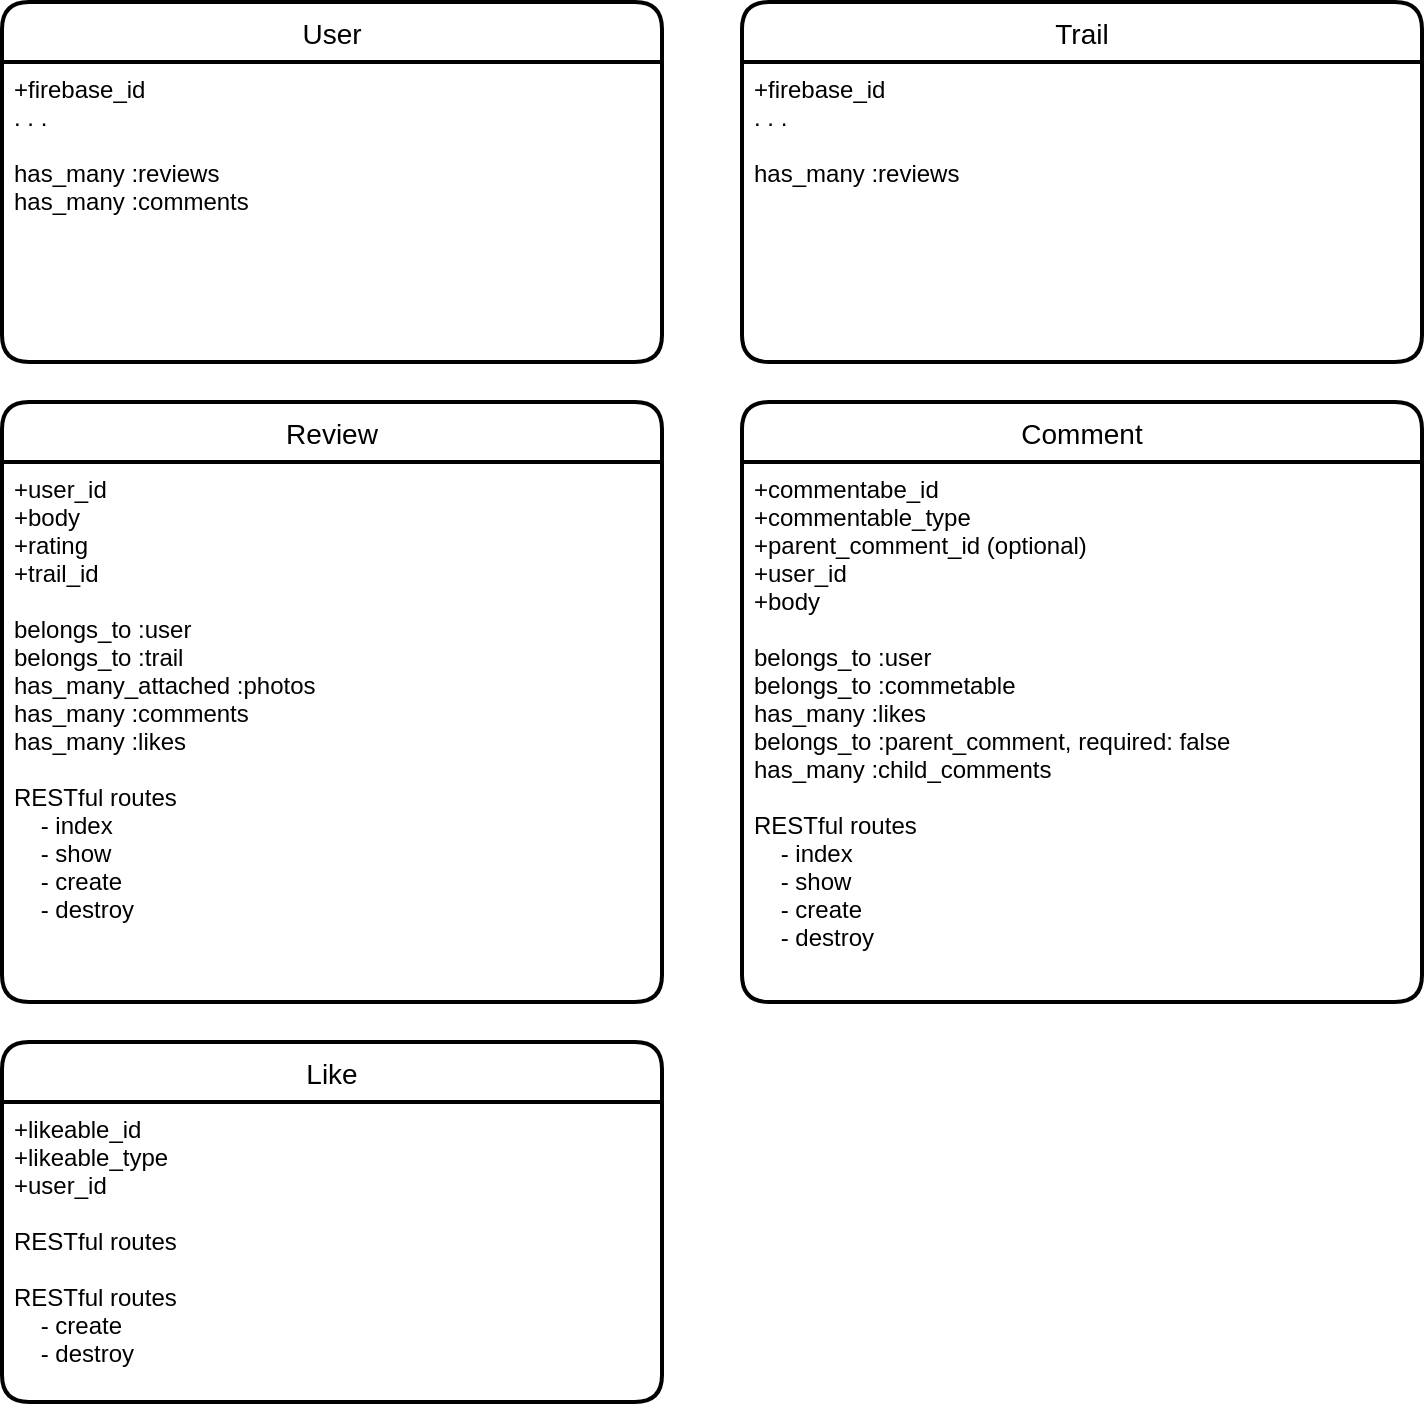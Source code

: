 <mxfile version="16.4.5" type="github">
  <diagram id="R2lEEEUBdFMjLlhIrx00" name="Page-1">
    <mxGraphModel dx="1186" dy="1309" grid="1" gridSize="10" guides="1" tooltips="1" connect="1" arrows="1" fold="1" page="1" pageScale="1" pageWidth="850" pageHeight="1100" math="0" shadow="0" extFonts="Permanent Marker^https://fonts.googleapis.com/css?family=Permanent+Marker">
      <root>
        <mxCell id="0" />
        <mxCell id="1" parent="0" />
        <mxCell id="oHXYVlpxxIAV_x4sxMKH-14" value="Review" style="swimlane;childLayout=stackLayout;horizontal=1;startSize=30;horizontalStack=0;rounded=1;fontSize=14;fontStyle=0;strokeWidth=2;resizeParent=0;resizeLast=1;shadow=0;dashed=0;align=center;" parent="1" vertex="1">
          <mxGeometry x="30" y="310" width="330" height="300" as="geometry" />
        </mxCell>
        <mxCell id="oHXYVlpxxIAV_x4sxMKH-15" value="+user_id&#xa;+body&#xa;+rating&#xa;+trail_id&#xa;&#xa;belongs_to :user&#xa;belongs_to :trail&#xa;has_many_attached :photos&#xa;has_many :comments&#xa;has_many :likes&#xa;&#xa;RESTful routes&#xa;    - index&#xa;    - show&#xa;    - create&#xa;    - destroy&#xa;" style="align=left;strokeColor=none;fillColor=none;spacingLeft=4;fontSize=12;verticalAlign=top;resizable=0;rotatable=0;part=1;" parent="oHXYVlpxxIAV_x4sxMKH-14" vertex="1">
          <mxGeometry y="30" width="330" height="270" as="geometry" />
        </mxCell>
        <mxCell id="oHXYVlpxxIAV_x4sxMKH-16" value="User" style="swimlane;childLayout=stackLayout;horizontal=1;startSize=30;horizontalStack=0;rounded=1;fontSize=14;fontStyle=0;strokeWidth=2;resizeParent=0;resizeLast=1;shadow=0;dashed=0;align=center;" parent="1" vertex="1">
          <mxGeometry x="30" y="110" width="330" height="180" as="geometry" />
        </mxCell>
        <mxCell id="oHXYVlpxxIAV_x4sxMKH-17" value="+firebase_id&#xa;. . .&#xa;&#xa;has_many :reviews&#xa;has_many :comments" style="align=left;strokeColor=none;fillColor=none;spacingLeft=4;fontSize=12;verticalAlign=top;resizable=0;rotatable=0;part=1;" parent="oHXYVlpxxIAV_x4sxMKH-16" vertex="1">
          <mxGeometry y="30" width="330" height="150" as="geometry" />
        </mxCell>
        <mxCell id="oHXYVlpxxIAV_x4sxMKH-19" value="Comment" style="swimlane;childLayout=stackLayout;horizontal=1;startSize=30;horizontalStack=0;rounded=1;fontSize=14;fontStyle=0;strokeWidth=2;resizeParent=0;resizeLast=1;shadow=0;dashed=0;align=center;" parent="1" vertex="1">
          <mxGeometry x="400" y="310" width="340" height="300" as="geometry" />
        </mxCell>
        <mxCell id="oHXYVlpxxIAV_x4sxMKH-20" value="+commentabe_id&#xa;+commentable_type&#xa;+parent_comment_id (optional)&#xa;+user_id&#xa;+body&#xa;&#xa;belongs_to :user&#xa;belongs_to :commetable&#xa;has_many :likes&#xa;belongs_to :parent_comment, required: false&#xa;has_many :child_comments&#xa;&#xa;RESTful routes&#xa;    - index&#xa;    - show&#xa;    - create&#xa;    - destroy&#xa;    " style="align=left;strokeColor=none;fillColor=none;spacingLeft=4;fontSize=12;verticalAlign=top;resizable=0;rotatable=0;part=1;" parent="oHXYVlpxxIAV_x4sxMKH-19" vertex="1">
          <mxGeometry y="30" width="340" height="270" as="geometry" />
        </mxCell>
        <mxCell id="oHXYVlpxxIAV_x4sxMKH-23" value="Like" style="swimlane;childLayout=stackLayout;horizontal=1;startSize=30;horizontalStack=0;rounded=1;fontSize=14;fontStyle=0;strokeWidth=2;resizeParent=0;resizeLast=1;shadow=0;dashed=0;align=center;" parent="1" vertex="1">
          <mxGeometry x="30" y="630" width="330" height="180" as="geometry" />
        </mxCell>
        <mxCell id="oHXYVlpxxIAV_x4sxMKH-24" value="+likeable_id&#xa;+likeable_type&#xa;+user_id&#xa;&#xa;RESTful routes&#xa;&#xa;RESTful routes&#xa;    - create&#xa;    - destroy" style="align=left;strokeColor=none;fillColor=none;spacingLeft=4;fontSize=12;verticalAlign=top;resizable=0;rotatable=0;part=1;" parent="oHXYVlpxxIAV_x4sxMKH-23" vertex="1">
          <mxGeometry y="30" width="330" height="150" as="geometry" />
        </mxCell>
        <mxCell id="oHXYVlpxxIAV_x4sxMKH-25" value="Trail" style="swimlane;childLayout=stackLayout;horizontal=1;startSize=30;horizontalStack=0;rounded=1;fontSize=14;fontStyle=0;strokeWidth=2;resizeParent=0;resizeLast=1;shadow=0;dashed=0;align=center;" parent="1" vertex="1">
          <mxGeometry x="400" y="110" width="340" height="180" as="geometry" />
        </mxCell>
        <mxCell id="oHXYVlpxxIAV_x4sxMKH-26" value="+firebase_id&#xa;. . .&#xa;&#xa;has_many :reviews" style="align=left;strokeColor=none;fillColor=none;spacingLeft=4;fontSize=12;verticalAlign=top;resizable=0;rotatable=0;part=1;" parent="oHXYVlpxxIAV_x4sxMKH-25" vertex="1">
          <mxGeometry y="30" width="340" height="150" as="geometry" />
        </mxCell>
      </root>
    </mxGraphModel>
  </diagram>
</mxfile>
